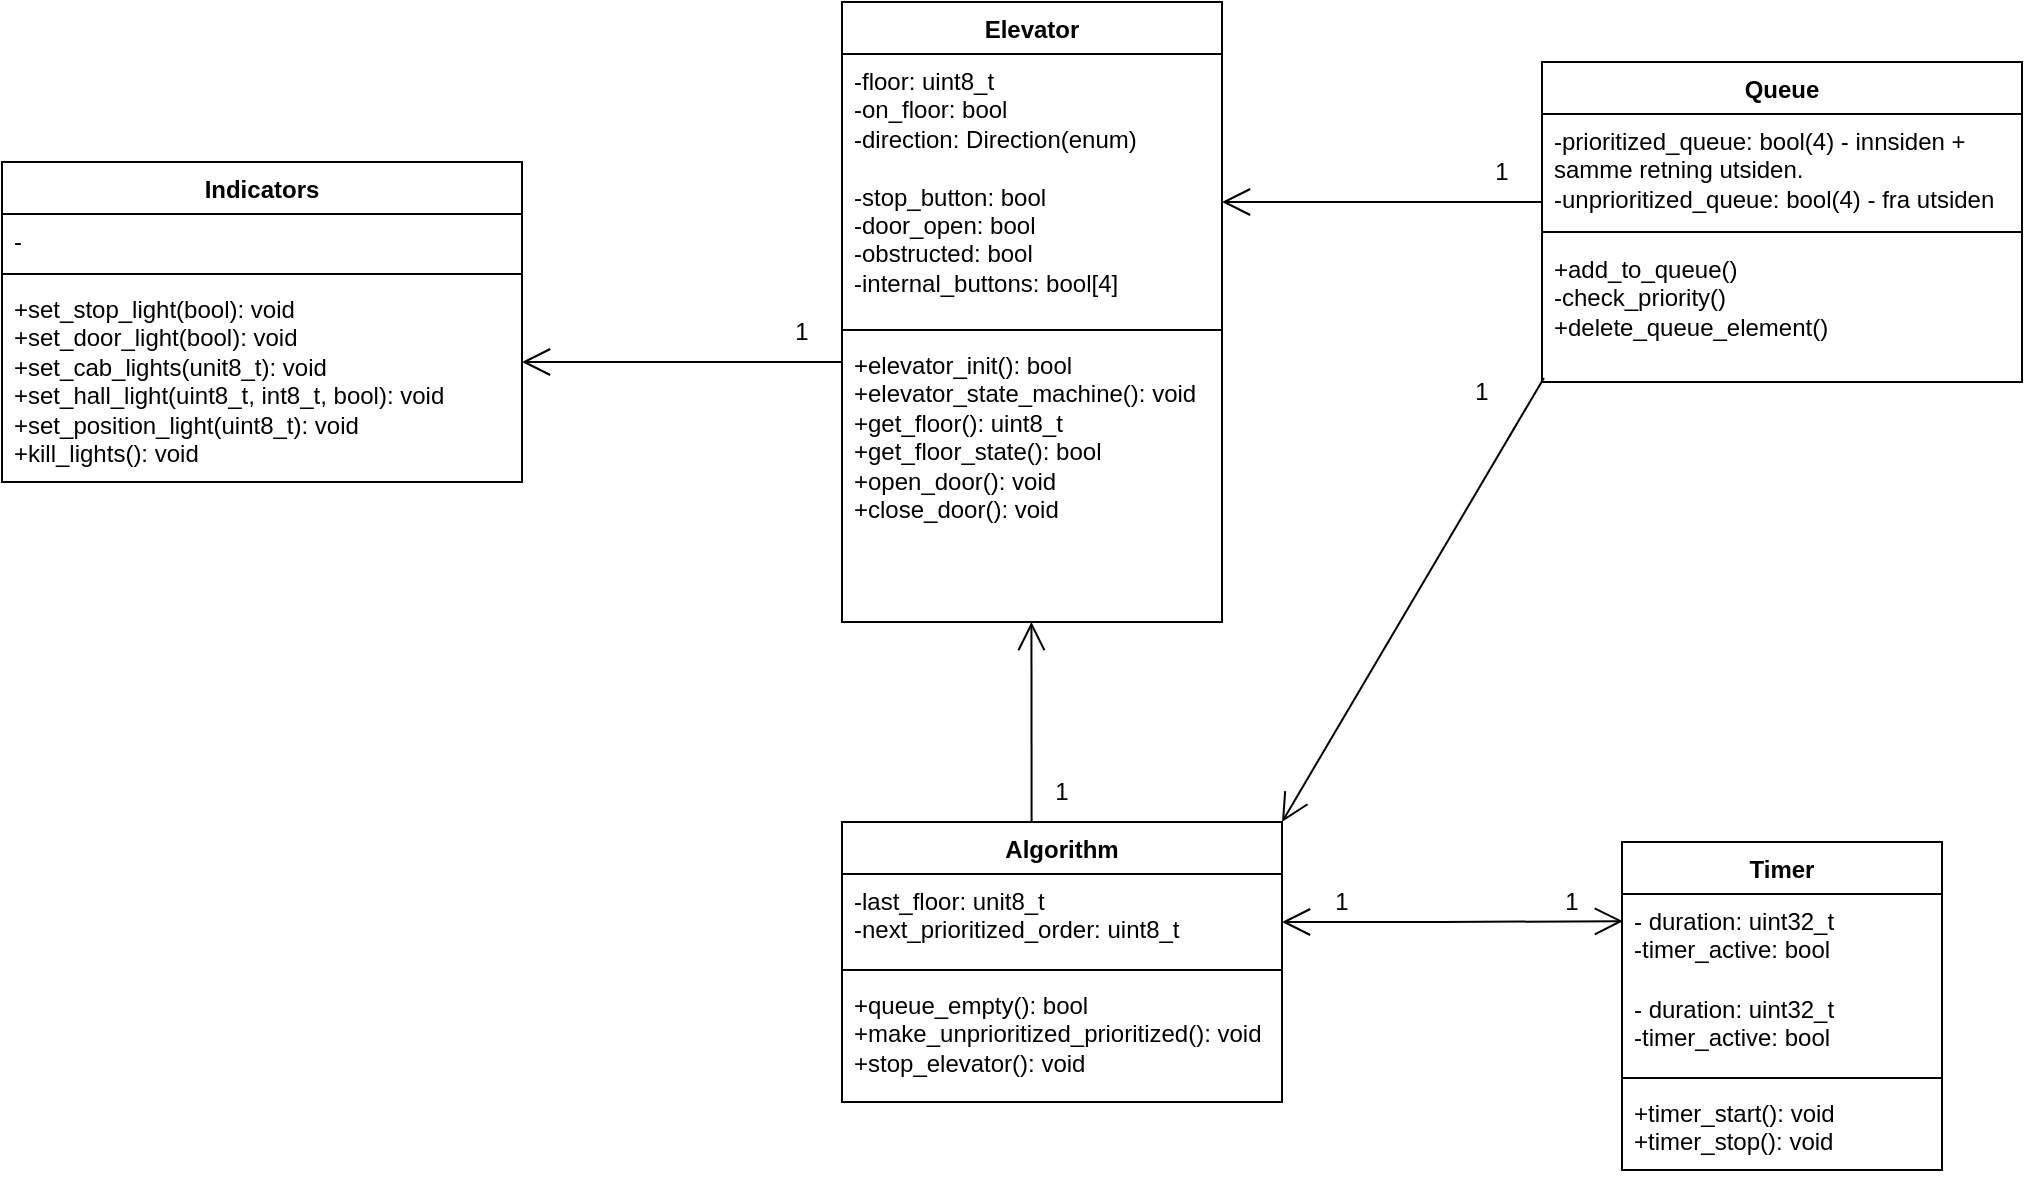 <mxfile version="26.0.13">
  <diagram name="Page-1" id="K_QLt-IDNdqW2Y39wXeV">
    <mxGraphModel dx="2299" dy="929" grid="1" gridSize="10" guides="1" tooltips="1" connect="1" arrows="1" fold="1" page="1" pageScale="1" pageWidth="850" pageHeight="1100" math="0" shadow="0">
      <root>
        <mxCell id="0" />
        <mxCell id="1" parent="0" />
        <mxCell id="Dy3BjmPGIm0R-1Uu00vI-4" value="&lt;div&gt;Elevator&lt;/div&gt;&lt;div&gt;&lt;br&gt;&lt;/div&gt;" style="swimlane;fontStyle=1;align=center;verticalAlign=top;childLayout=stackLayout;horizontal=1;startSize=26;horizontalStack=0;resizeParent=1;resizeParentMax=0;resizeLast=0;collapsible=1;marginBottom=0;whiteSpace=wrap;html=1;" parent="1" vertex="1">
          <mxGeometry x="90" y="100" width="190" height="310" as="geometry" />
        </mxCell>
        <mxCell id="Dy3BjmPGIm0R-1Uu00vI-5" value="&lt;div&gt;-floor: uint8_t&lt;/div&gt;&lt;div&gt;-on_floor: bool&lt;/div&gt;&lt;div&gt;-direction: Direction(enum)&lt;/div&gt;&lt;div&gt;&lt;br&gt;&lt;/div&gt;&lt;div&gt;-stop_button: bool&lt;/div&gt;&lt;div&gt;-door_open: bool&lt;/div&gt;&lt;div&gt;-obstructed: bool&lt;/div&gt;&lt;div&gt;-internal_buttons: bool[4]&lt;/div&gt;" style="text;strokeColor=none;fillColor=none;align=left;verticalAlign=top;spacingLeft=4;spacingRight=4;overflow=hidden;rotatable=0;points=[[0,0.5],[1,0.5]];portConstraint=eastwest;whiteSpace=wrap;html=1;" parent="Dy3BjmPGIm0R-1Uu00vI-4" vertex="1">
          <mxGeometry y="26" width="190" height="134" as="geometry" />
        </mxCell>
        <mxCell id="Dy3BjmPGIm0R-1Uu00vI-6" value="" style="line;strokeWidth=1;fillColor=none;align=left;verticalAlign=middle;spacingTop=-1;spacingLeft=3;spacingRight=3;rotatable=0;labelPosition=right;points=[];portConstraint=eastwest;strokeColor=inherit;" parent="Dy3BjmPGIm0R-1Uu00vI-4" vertex="1">
          <mxGeometry y="160" width="190" height="8" as="geometry" />
        </mxCell>
        <mxCell id="Dy3BjmPGIm0R-1Uu00vI-7" value="&lt;div&gt;+elevator_init(): bool&lt;/div&gt;&lt;div&gt;+elevator_state_machine(): void&lt;/div&gt;&lt;div&gt;+get_floor(): uint8_t&lt;/div&gt;&lt;div&gt;+get_floor_state(): bool&lt;/div&gt;&lt;div&gt;+open_door(): void&lt;/div&gt;&lt;div&gt;+close_door(): void&lt;/div&gt;&lt;div&gt;&lt;br&gt;&lt;/div&gt;&lt;div&gt;&lt;br&gt;&lt;/div&gt;" style="text;strokeColor=none;fillColor=none;align=left;verticalAlign=top;spacingLeft=4;spacingRight=4;overflow=hidden;rotatable=0;points=[[0,0.5],[1,0.5]];portConstraint=eastwest;whiteSpace=wrap;html=1;" parent="Dy3BjmPGIm0R-1Uu00vI-4" vertex="1">
          <mxGeometry y="168" width="190" height="142" as="geometry" />
        </mxCell>
        <mxCell id="Dy3BjmPGIm0R-1Uu00vI-8" value="Queue" style="swimlane;fontStyle=1;align=center;verticalAlign=top;childLayout=stackLayout;horizontal=1;startSize=26;horizontalStack=0;resizeParent=1;resizeParentMax=0;resizeLast=0;collapsible=1;marginBottom=0;whiteSpace=wrap;html=1;" parent="1" vertex="1">
          <mxGeometry x="440" y="130" width="240" height="160" as="geometry" />
        </mxCell>
        <mxCell id="Dy3BjmPGIm0R-1Uu00vI-9" value="&lt;div&gt;-prioritized_queue: bool(4) - innsiden + samme retning utsiden. &lt;br&gt;&lt;/div&gt;&lt;div&gt;-unprioritized_queue: bool(4) - fra utsiden&lt;/div&gt;" style="text;strokeColor=none;fillColor=none;align=left;verticalAlign=top;spacingLeft=4;spacingRight=4;overflow=hidden;rotatable=0;points=[[0,0.5],[1,0.5]];portConstraint=eastwest;whiteSpace=wrap;html=1;" parent="Dy3BjmPGIm0R-1Uu00vI-8" vertex="1">
          <mxGeometry y="26" width="240" height="54" as="geometry" />
        </mxCell>
        <mxCell id="Dy3BjmPGIm0R-1Uu00vI-10" value="" style="line;strokeWidth=1;fillColor=none;align=left;verticalAlign=middle;spacingTop=-1;spacingLeft=3;spacingRight=3;rotatable=0;labelPosition=right;points=[];portConstraint=eastwest;strokeColor=inherit;" parent="Dy3BjmPGIm0R-1Uu00vI-8" vertex="1">
          <mxGeometry y="80" width="240" height="10" as="geometry" />
        </mxCell>
        <mxCell id="Dy3BjmPGIm0R-1Uu00vI-11" value="&lt;div&gt;+add_to_queue()&lt;/div&gt;&lt;div&gt;-check_priority()&lt;/div&gt;&lt;div&gt;+delete_queue_element()&lt;/div&gt;&lt;div&gt;&lt;br&gt;&lt;/div&gt;&lt;div&gt;&lt;br&gt;&lt;/div&gt;&lt;div&gt;&lt;br&gt;&lt;/div&gt;" style="text;strokeColor=none;fillColor=none;align=left;verticalAlign=top;spacingLeft=4;spacingRight=4;overflow=hidden;rotatable=0;points=[[0,0.5],[1,0.5]];portConstraint=eastwest;whiteSpace=wrap;html=1;" parent="Dy3BjmPGIm0R-1Uu00vI-8" vertex="1">
          <mxGeometry y="90" width="240" height="70" as="geometry" />
        </mxCell>
        <mxCell id="Dy3BjmPGIm0R-1Uu00vI-12" value="Timer" style="swimlane;fontStyle=1;align=center;verticalAlign=top;childLayout=stackLayout;horizontal=1;startSize=26;horizontalStack=0;resizeParent=1;resizeParentMax=0;resizeLast=0;collapsible=1;marginBottom=0;whiteSpace=wrap;html=1;" parent="1" vertex="1">
          <mxGeometry x="480" y="520" width="160" height="164" as="geometry" />
        </mxCell>
        <mxCell id="zaRfX0jwbauGV0K6HYCI-13" value="&lt;div&gt;- duration: uint32_t&lt;/div&gt;-timer_active: bool" style="text;strokeColor=none;fillColor=none;align=left;verticalAlign=top;spacingLeft=4;spacingRight=4;overflow=hidden;rotatable=0;points=[[0,0.5],[1,0.5]];portConstraint=eastwest;whiteSpace=wrap;html=1;" vertex="1" parent="Dy3BjmPGIm0R-1Uu00vI-12">
          <mxGeometry y="26" width="160" height="44" as="geometry" />
        </mxCell>
        <mxCell id="Dy3BjmPGIm0R-1Uu00vI-13" value="&lt;div&gt;- duration: uint32_t&lt;/div&gt;-timer_active: bool" style="text;strokeColor=none;fillColor=none;align=left;verticalAlign=top;spacingLeft=4;spacingRight=4;overflow=hidden;rotatable=0;points=[[0,0.5],[1,0.5]];portConstraint=eastwest;whiteSpace=wrap;html=1;" parent="Dy3BjmPGIm0R-1Uu00vI-12" vertex="1">
          <mxGeometry y="70" width="160" height="44" as="geometry" />
        </mxCell>
        <mxCell id="Dy3BjmPGIm0R-1Uu00vI-14" value="" style="line;strokeWidth=1;fillColor=none;align=left;verticalAlign=middle;spacingTop=-1;spacingLeft=3;spacingRight=3;rotatable=0;labelPosition=right;points=[];portConstraint=eastwest;strokeColor=inherit;" parent="Dy3BjmPGIm0R-1Uu00vI-12" vertex="1">
          <mxGeometry y="114" width="160" height="8" as="geometry" />
        </mxCell>
        <mxCell id="Dy3BjmPGIm0R-1Uu00vI-15" value="&lt;div&gt;+timer_start(): void&lt;/div&gt;&lt;div&gt;+timer_stop(): void&lt;/div&gt;" style="text;strokeColor=none;fillColor=none;align=left;verticalAlign=top;spacingLeft=4;spacingRight=4;overflow=hidden;rotatable=0;points=[[0,0.5],[1,0.5]];portConstraint=eastwest;whiteSpace=wrap;html=1;" parent="Dy3BjmPGIm0R-1Uu00vI-12" vertex="1">
          <mxGeometry y="122" width="160" height="42" as="geometry" />
        </mxCell>
        <mxCell id="Dy3BjmPGIm0R-1Uu00vI-18" value="Algorithm" style="swimlane;fontStyle=1;align=center;verticalAlign=top;childLayout=stackLayout;horizontal=1;startSize=26;horizontalStack=0;resizeParent=1;resizeParentMax=0;resizeLast=0;collapsible=1;marginBottom=0;whiteSpace=wrap;html=1;" parent="1" vertex="1">
          <mxGeometry x="90" y="510" width="220" height="140" as="geometry" />
        </mxCell>
        <mxCell id="Dy3BjmPGIm0R-1Uu00vI-19" value="&lt;div&gt;-last_floor: unit8_t&lt;/div&gt;&lt;div&gt;-next_prioritized_order: uint8_t&lt;/div&gt;&lt;div&gt;&lt;br&gt;&lt;/div&gt;&lt;div&gt;&lt;br&gt;&lt;/div&gt;" style="text;strokeColor=none;fillColor=none;align=left;verticalAlign=top;spacingLeft=4;spacingRight=4;overflow=hidden;rotatable=0;points=[[0,0.5],[1,0.5]];portConstraint=eastwest;whiteSpace=wrap;html=1;" parent="Dy3BjmPGIm0R-1Uu00vI-18" vertex="1">
          <mxGeometry y="26" width="220" height="44" as="geometry" />
        </mxCell>
        <mxCell id="Dy3BjmPGIm0R-1Uu00vI-20" value="" style="line;strokeWidth=1;fillColor=none;align=left;verticalAlign=middle;spacingTop=-1;spacingLeft=3;spacingRight=3;rotatable=0;labelPosition=right;points=[];portConstraint=eastwest;strokeColor=inherit;" parent="Dy3BjmPGIm0R-1Uu00vI-18" vertex="1">
          <mxGeometry y="70" width="220" height="8" as="geometry" />
        </mxCell>
        <mxCell id="Dy3BjmPGIm0R-1Uu00vI-21" value="&lt;div&gt;+queue_empty(): bool&lt;/div&gt;&lt;div&gt;+make_unprioritized_prioritized(): void&lt;/div&gt;&lt;div&gt;+stop_elevator(): void&lt;/div&gt;&lt;div&gt;&lt;br&gt;&lt;/div&gt;" style="text;strokeColor=none;fillColor=none;align=left;verticalAlign=top;spacingLeft=4;spacingRight=4;overflow=hidden;rotatable=0;points=[[0,0.5],[1,0.5]];portConstraint=eastwest;whiteSpace=wrap;html=1;" parent="Dy3BjmPGIm0R-1Uu00vI-18" vertex="1">
          <mxGeometry y="78" width="220" height="62" as="geometry" />
        </mxCell>
        <mxCell id="Dy3BjmPGIm0R-1Uu00vI-22" value="Indicators" style="swimlane;fontStyle=1;align=center;verticalAlign=top;childLayout=stackLayout;horizontal=1;startSize=26;horizontalStack=0;resizeParent=1;resizeParentMax=0;resizeLast=0;collapsible=1;marginBottom=0;whiteSpace=wrap;html=1;" parent="1" vertex="1">
          <mxGeometry x="-330" y="180" width="260" height="160" as="geometry" />
        </mxCell>
        <mxCell id="Dy3BjmPGIm0R-1Uu00vI-23" value="-" style="text;strokeColor=none;fillColor=none;align=left;verticalAlign=top;spacingLeft=4;spacingRight=4;overflow=hidden;rotatable=0;points=[[0,0.5],[1,0.5]];portConstraint=eastwest;whiteSpace=wrap;html=1;" parent="Dy3BjmPGIm0R-1Uu00vI-22" vertex="1">
          <mxGeometry y="26" width="260" height="26" as="geometry" />
        </mxCell>
        <mxCell id="Dy3BjmPGIm0R-1Uu00vI-24" value="" style="line;strokeWidth=1;fillColor=none;align=left;verticalAlign=middle;spacingTop=-1;spacingLeft=3;spacingRight=3;rotatable=0;labelPosition=right;points=[];portConstraint=eastwest;strokeColor=inherit;" parent="Dy3BjmPGIm0R-1Uu00vI-22" vertex="1">
          <mxGeometry y="52" width="260" height="8" as="geometry" />
        </mxCell>
        <mxCell id="Dy3BjmPGIm0R-1Uu00vI-25" value="&lt;div&gt;+set_stop_light(bool): void&lt;/div&gt;&lt;div&gt;+set_door_light(bool): void&lt;/div&gt;&lt;div&gt;+set_cab_lights(unit8_t): void&lt;/div&gt;&lt;div&gt;+set_hall_light(uint8_t, int8_t, bool): void&lt;/div&gt;&lt;div&gt;+set_position_light(uint8_t): void &lt;br&gt;&lt;/div&gt;&lt;div&gt;+kill_lights(): void&lt;/div&gt;&lt;div&gt;&amp;nbsp;&lt;br&gt;&lt;/div&gt;" style="text;strokeColor=none;fillColor=none;align=left;verticalAlign=top;spacingLeft=4;spacingRight=4;overflow=hidden;rotatable=0;points=[[0,0.5],[1,0.5]];portConstraint=eastwest;whiteSpace=wrap;html=1;" parent="Dy3BjmPGIm0R-1Uu00vI-22" vertex="1">
          <mxGeometry y="60" width="260" height="100" as="geometry" />
        </mxCell>
        <mxCell id="zaRfX0jwbauGV0K6HYCI-5" value="" style="endArrow=open;endFill=1;endSize=12;html=1;rounded=0;" edge="1" parent="1">
          <mxGeometry width="160" relative="1" as="geometry">
            <mxPoint x="90" y="280" as="sourcePoint" />
            <mxPoint x="-70" y="280" as="targetPoint" />
          </mxGeometry>
        </mxCell>
        <mxCell id="zaRfX0jwbauGV0K6HYCI-7" value="" style="endArrow=open;endFill=1;endSize=12;html=1;rounded=0;" edge="1" parent="1">
          <mxGeometry width="160" relative="1" as="geometry">
            <mxPoint x="440" y="200" as="sourcePoint" />
            <mxPoint x="280" y="200" as="targetPoint" />
          </mxGeometry>
        </mxCell>
        <mxCell id="zaRfX0jwbauGV0K6HYCI-9" value="" style="endArrow=open;endFill=1;endSize=12;html=1;rounded=0;" edge="1" parent="1">
          <mxGeometry width="160" relative="1" as="geometry">
            <mxPoint x="390" y="560" as="sourcePoint" />
            <mxPoint x="310" y="560" as="targetPoint" />
          </mxGeometry>
        </mxCell>
        <mxCell id="zaRfX0jwbauGV0K6HYCI-10" value="" style="endArrow=open;endFill=1;endSize=12;html=1;rounded=0;entryX=0.003;entryY=0.309;entryDx=0;entryDy=0;entryPerimeter=0;" edge="1" parent="1" target="zaRfX0jwbauGV0K6HYCI-13">
          <mxGeometry width="160" relative="1" as="geometry">
            <mxPoint x="390" y="560" as="sourcePoint" />
            <mxPoint x="470" y="560" as="targetPoint" />
          </mxGeometry>
        </mxCell>
        <mxCell id="zaRfX0jwbauGV0K6HYCI-15" value="" style="endArrow=open;endFill=1;endSize=12;html=1;rounded=0;entryX=1;entryY=0;entryDx=0;entryDy=0;exitX=0.004;exitY=0.971;exitDx=0;exitDy=0;exitPerimeter=0;" edge="1" parent="1" source="Dy3BjmPGIm0R-1Uu00vI-11" target="Dy3BjmPGIm0R-1Uu00vI-18">
          <mxGeometry width="160" relative="1" as="geometry">
            <mxPoint x="450" y="210" as="sourcePoint" />
            <mxPoint x="290" y="210" as="targetPoint" />
          </mxGeometry>
        </mxCell>
        <mxCell id="zaRfX0jwbauGV0K6HYCI-16" value="" style="endArrow=open;endFill=1;endSize=12;html=1;rounded=0;entryX=0.368;entryY=1;entryDx=0;entryDy=0;entryPerimeter=0;" edge="1" parent="1">
          <mxGeometry width="160" relative="1" as="geometry">
            <mxPoint x="184.8" y="510" as="sourcePoint" />
            <mxPoint x="184.72" y="410" as="targetPoint" />
          </mxGeometry>
        </mxCell>
        <mxCell id="zaRfX0jwbauGV0K6HYCI-17" value="1" style="text;html=1;align=center;verticalAlign=middle;whiteSpace=wrap;rounded=0;" vertex="1" parent="1">
          <mxGeometry x="425" y="535" width="60" height="30" as="geometry" />
        </mxCell>
        <mxCell id="zaRfX0jwbauGV0K6HYCI-18" value="1" style="text;html=1;align=center;verticalAlign=middle;whiteSpace=wrap;rounded=0;" vertex="1" parent="1">
          <mxGeometry x="310" y="535" width="60" height="30" as="geometry" />
        </mxCell>
        <mxCell id="zaRfX0jwbauGV0K6HYCI-19" value="1" style="text;html=1;align=center;verticalAlign=middle;whiteSpace=wrap;rounded=0;" vertex="1" parent="1">
          <mxGeometry x="380" y="280" width="60" height="30" as="geometry" />
        </mxCell>
        <mxCell id="zaRfX0jwbauGV0K6HYCI-20" value="1" style="text;html=1;align=center;verticalAlign=middle;whiteSpace=wrap;rounded=0;" vertex="1" parent="1">
          <mxGeometry x="170" y="480" width="60" height="30" as="geometry" />
        </mxCell>
        <mxCell id="zaRfX0jwbauGV0K6HYCI-21" value="1" style="text;html=1;align=center;verticalAlign=middle;whiteSpace=wrap;rounded=0;" vertex="1" parent="1">
          <mxGeometry x="40" y="250" width="60" height="30" as="geometry" />
        </mxCell>
        <mxCell id="zaRfX0jwbauGV0K6HYCI-24" value="1" style="text;html=1;align=center;verticalAlign=middle;whiteSpace=wrap;rounded=0;" vertex="1" parent="1">
          <mxGeometry x="390" y="170" width="60" height="30" as="geometry" />
        </mxCell>
      </root>
    </mxGraphModel>
  </diagram>
</mxfile>
